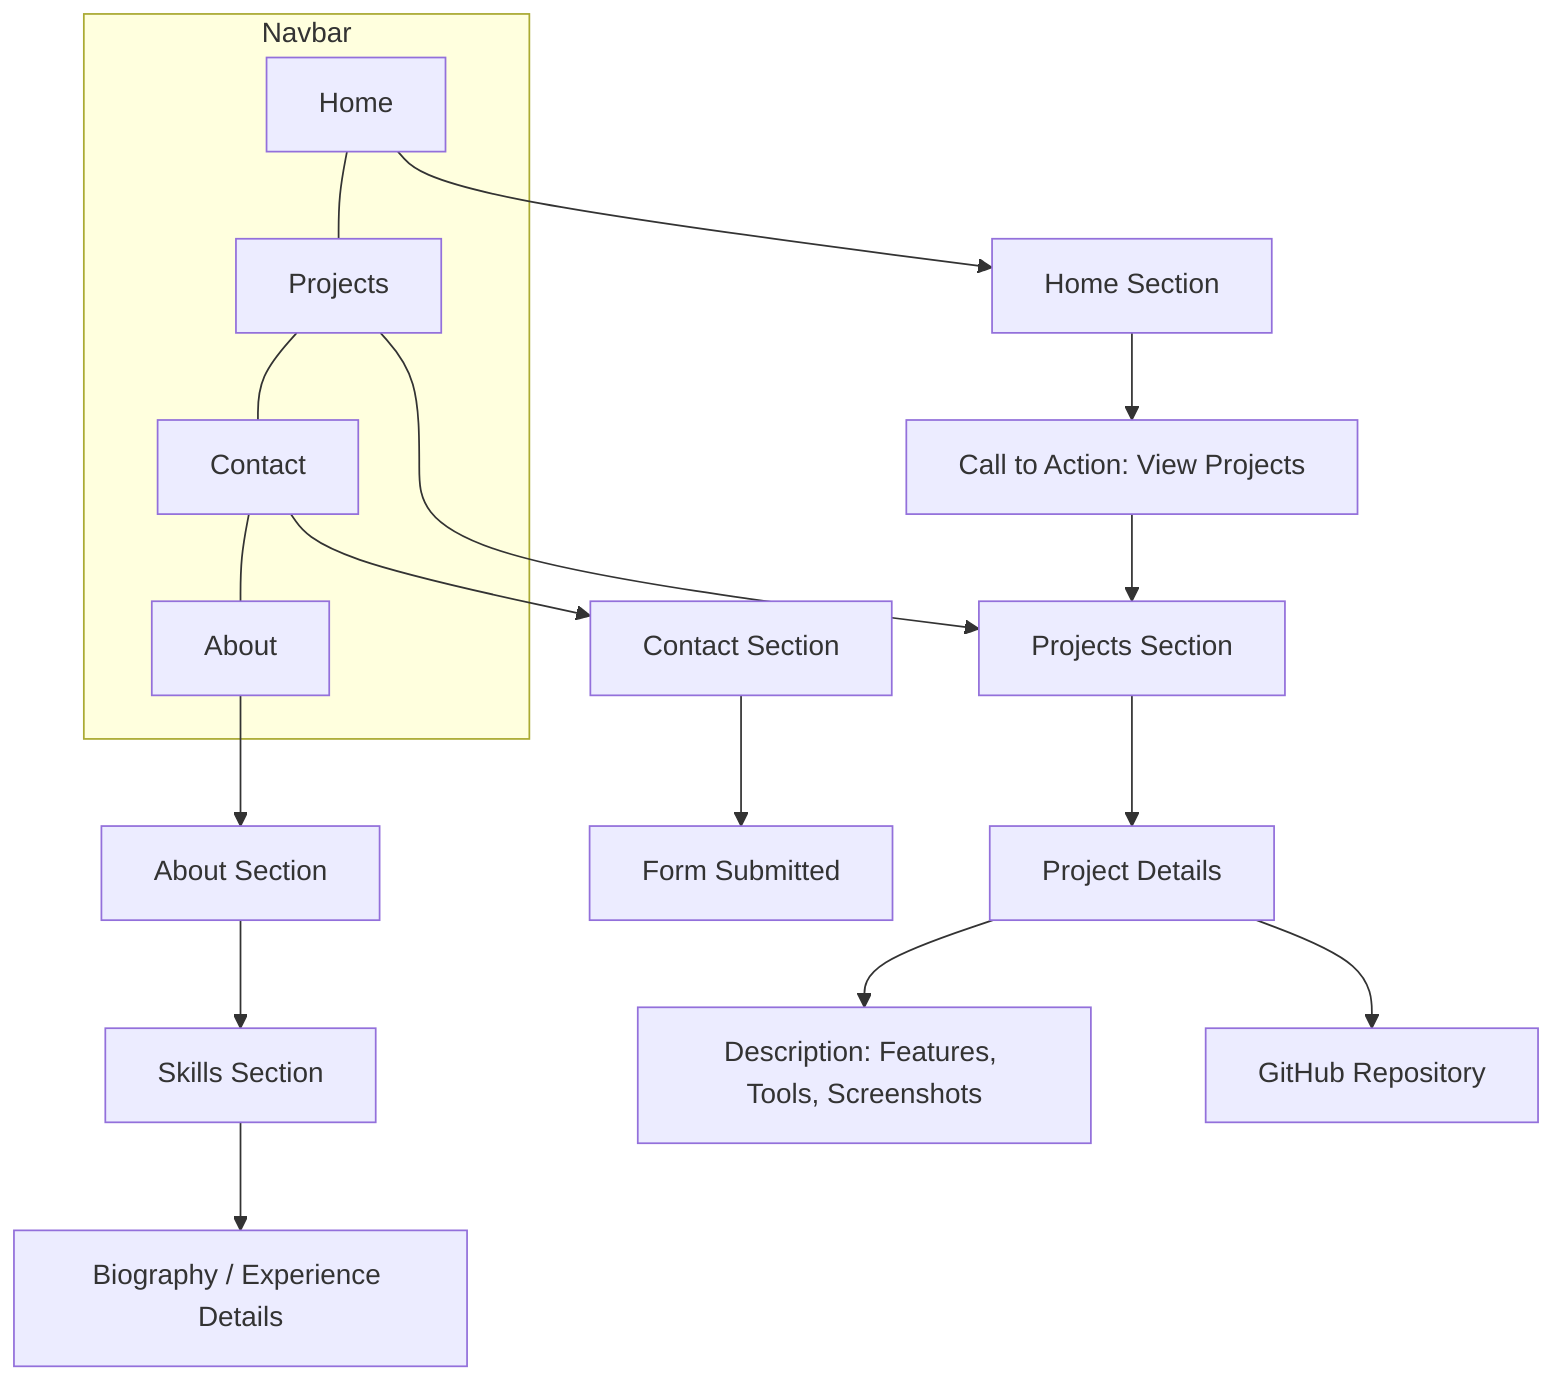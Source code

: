 flowchart TD
  %% Navbar
  subgraph NAV["Navbar"]
    direction LR
    HomeBtn[Home] --- ProjectsBtn[Projects] --- ContactBtn[Contact] --- AboutBtn[About]
  end

  %% Sections in single page
  HomeSection[Home Section]
  ProjectsSection[Projects Section]
  AboutSection[About Section]
  SkillsSection[Skills Section]
  Bio[Biography / Experience Details]
  ContactSection[Contact Section]

  %% Projects details
  ProjectDetails[Project Details]
  Desc[Description: Features, Tools, Screenshots]
  GitHubLink[GitHub Repository]

  %% CTA
  CTA[Call to Action: View Projects]

  %% Navbar connections
  HomeBtn --> HomeSection
  ProjectsBtn --> ProjectsSection
  AboutBtn --> AboutSection
  ContactBtn --> ContactSection

  %% Home structure
  HomeSection --> CTA
  CTA --> ProjectsSection

  %% Projects structure
  ProjectsSection --> ProjectDetails
  ProjectDetails --> Desc
  ProjectDetails --> GitHubLink

  %% About structure
  AboutSection --> SkillsSection
  SkillsSection --> Bio

  %% Contact
  ContactSection --> FormSubmitted[Form Submitted]